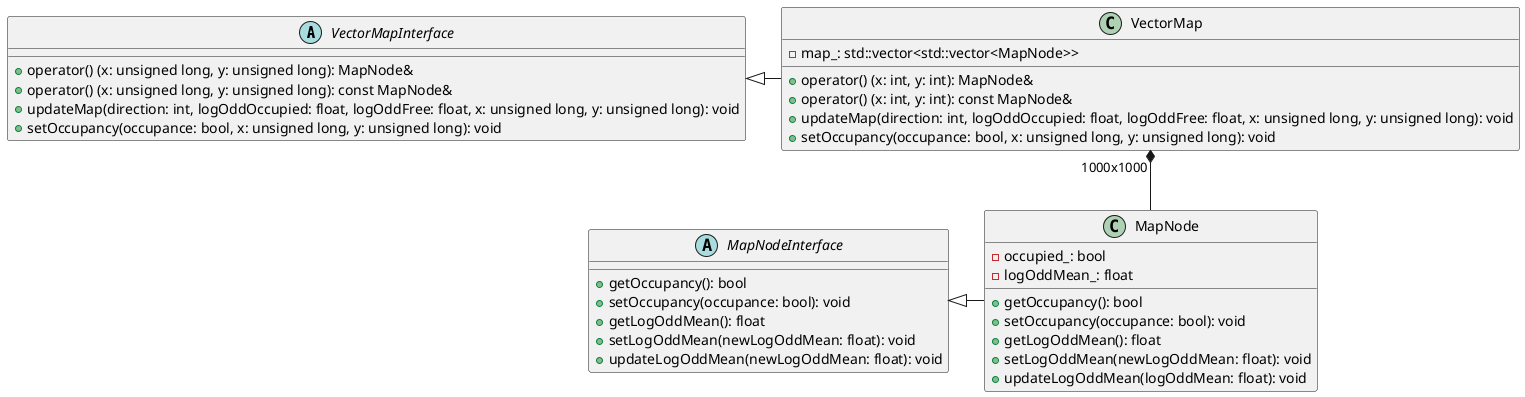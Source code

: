 @startuml

abstract class VectorMapInterface
abstract class MapNodeInterface
class VectorMap
class MapNode

MapNodeInterface <|- MapNode
VectorMapInterface <|- VectorMap
VectorMap "1000x1000" *-- MapNode

abstract class MapNodeInterface{
    +getOccupancy(): bool
    +setOccupancy(occupance: bool): void
    +getLogOddMean(): float
    +setLogOddMean(newLogOddMean: float): void
    +updateLogOddMean(newLogOddMean: float): void
}

abstract class VectorMapInterface{
    +operator() (x: unsigned long, y: unsigned long): MapNode&
    +operator() (x: unsigned long, y: unsigned long): const MapNode&
    +updateMap(direction: int, logOddOccupied: float, logOddFree: float, x: unsigned long, y: unsigned long): void
    +setOccupancy(occupance: bool, x: unsigned long, y: unsigned long): void
}

class MapNode{
    -occupied_: bool
    -logOddMean_: float
    +getOccupancy(): bool
    +setOccupancy(occupance: bool): void
    +getLogOddMean(): float
    +setLogOddMean(newLogOddMean: float): void
    +updateLogOddMean(logOddMean: float): void
}

class VectorMap{
    -map_: std::vector<std::vector<MapNode>>
    +operator() (x: int, y: int): MapNode&
    +operator() (x: int, y: int): const MapNode&
    +updateMap(direction: int, logOddOccupied: float, logOddFree: float, x: unsigned long, y: unsigned long): void
    +setOccupancy(occupance: bool, x: unsigned long, y: unsigned long): void
}

@enduml